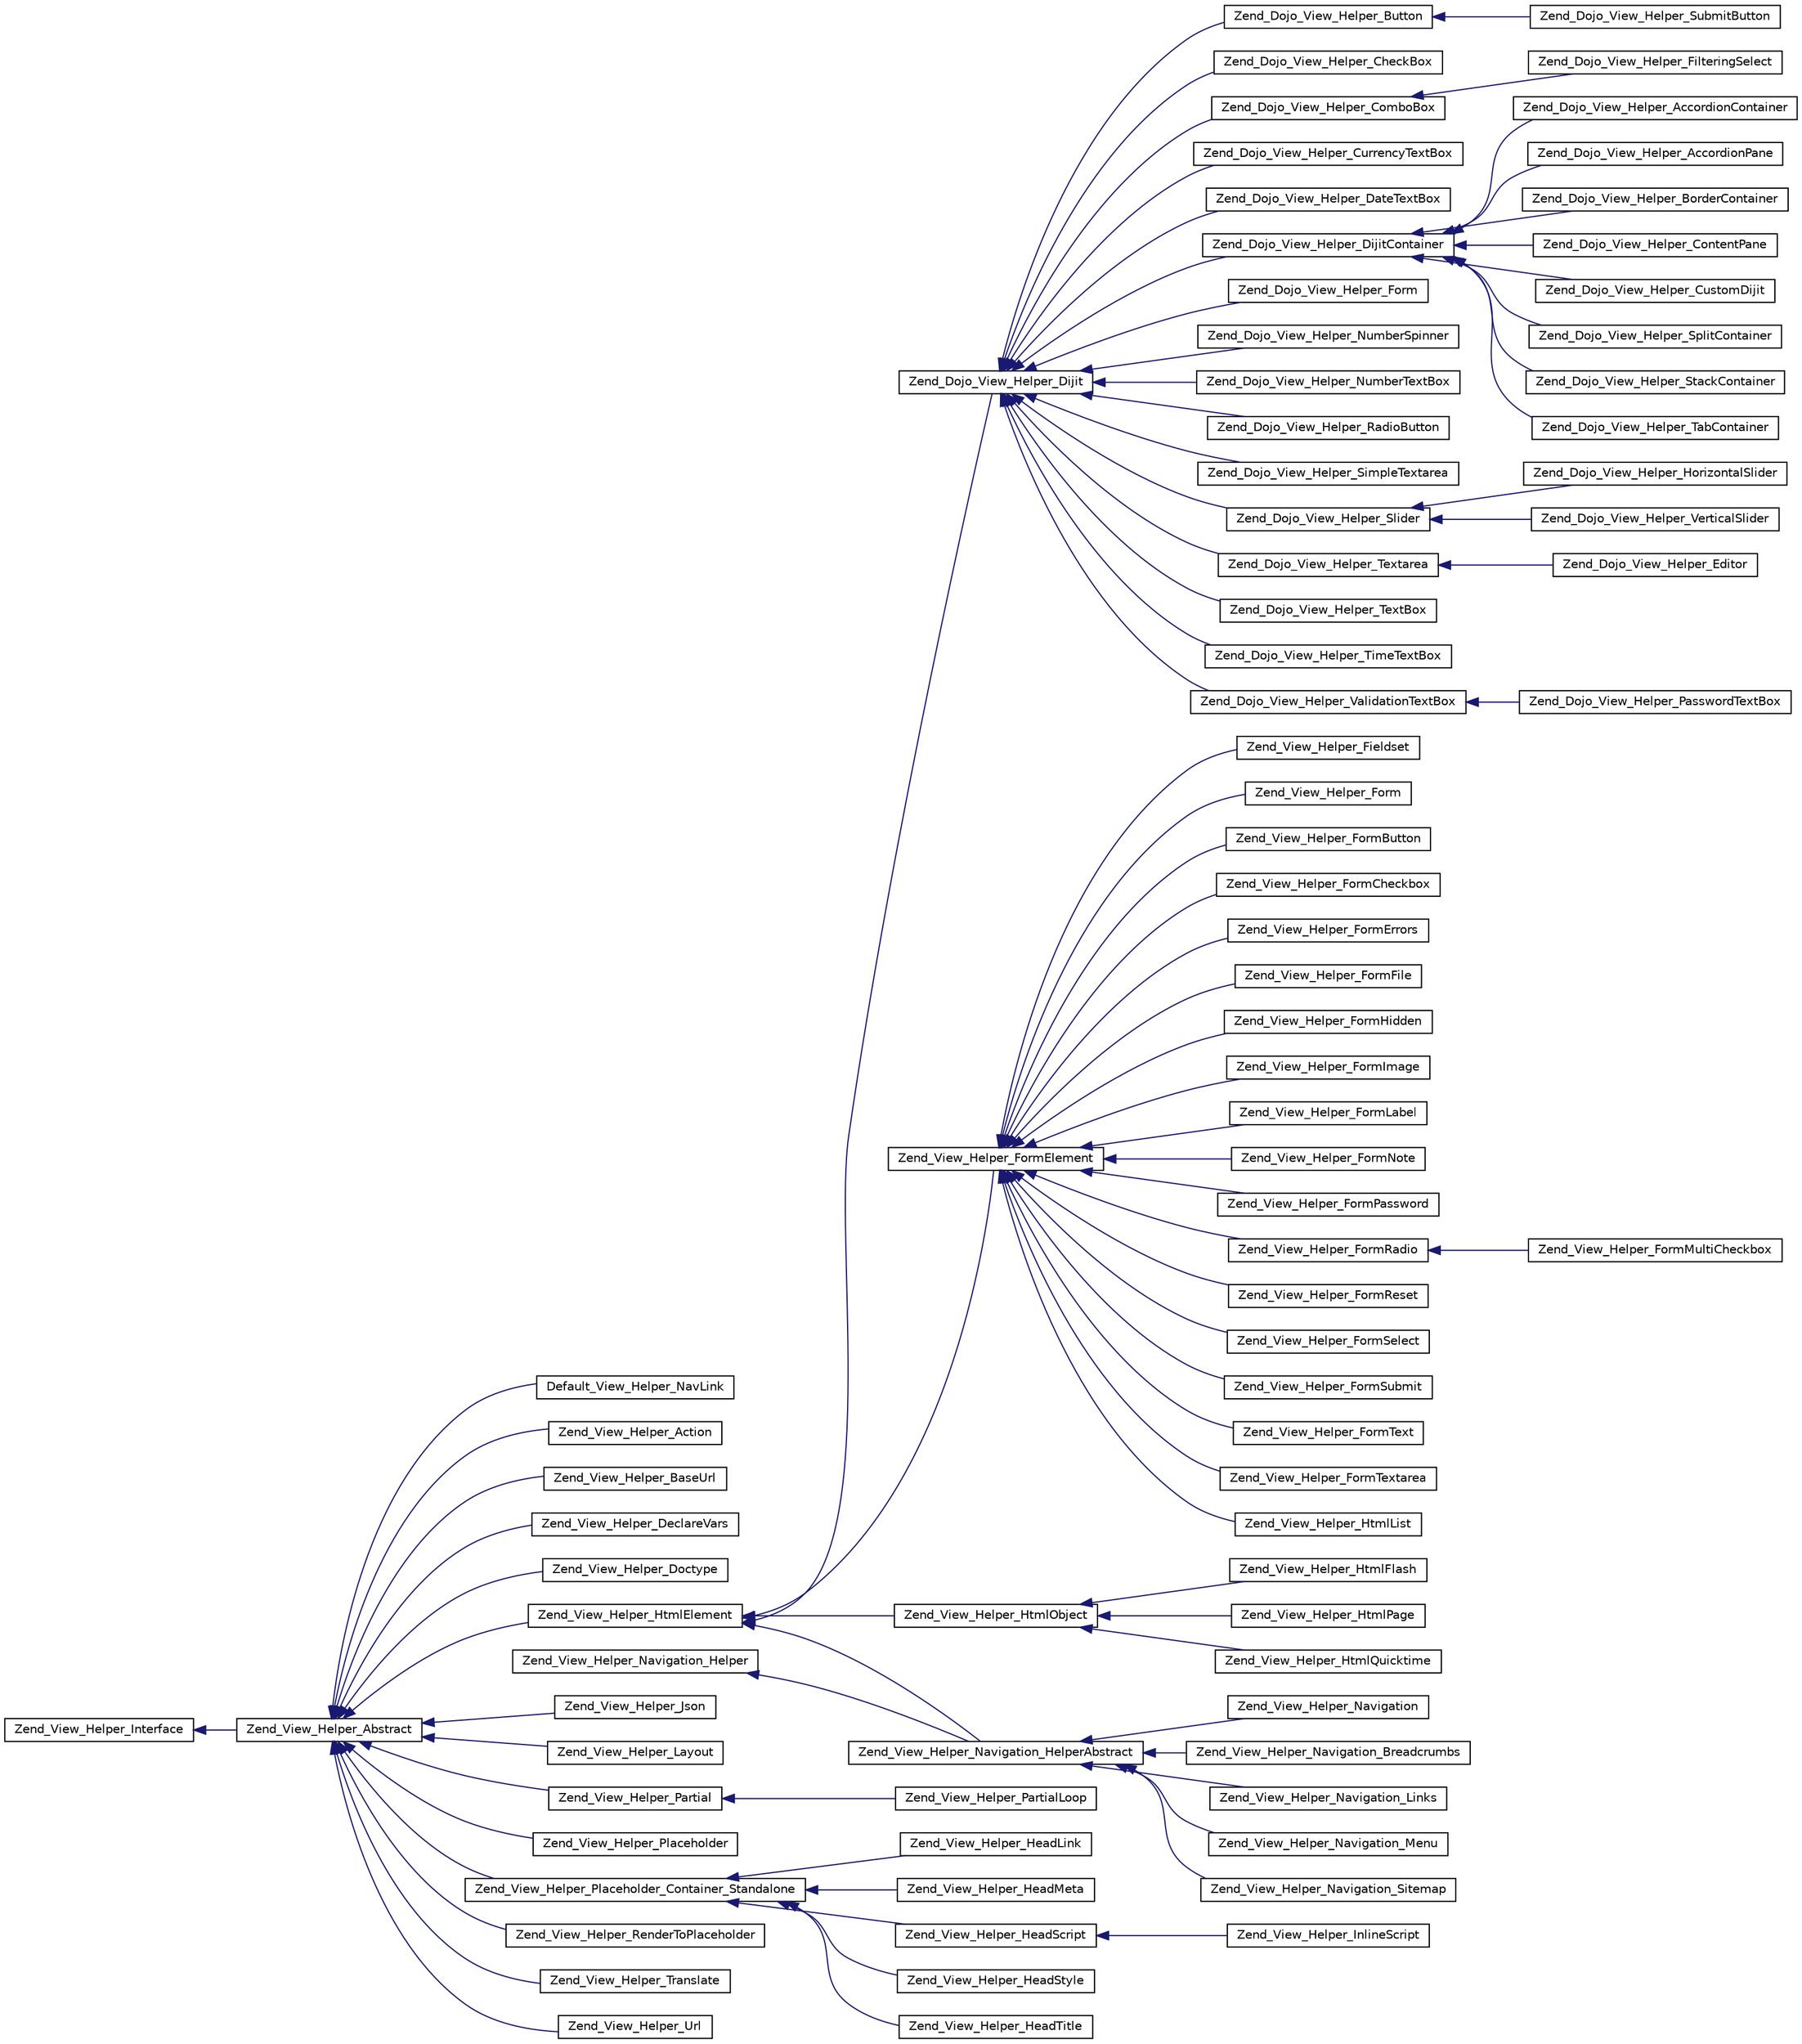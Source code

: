 digraph G
{
  edge [fontname="Helvetica",fontsize="10",labelfontname="Helvetica",labelfontsize="10"];
  node [fontname="Helvetica",fontsize="10",shape=record];
  rankdir="LR";
  Node1 [label="Zend_View_Helper_Interface",height=0.2,width=0.4,color="black", fillcolor="white", style="filled",URL="$interface_zend___view___helper___interface.html"];
  Node1 -> Node2 [dir="back",color="midnightblue",fontsize="10",style="solid",fontname="Helvetica"];
  Node2 [label="Zend_View_Helper_Abstract",height=0.2,width=0.4,color="black", fillcolor="white", style="filled",URL="$class_zend___view___helper___abstract.html"];
  Node2 -> Node3 [dir="back",color="midnightblue",fontsize="10",style="solid",fontname="Helvetica"];
  Node3 [label="Default_View_Helper_NavLink",height=0.2,width=0.4,color="black", fillcolor="white", style="filled",URL="$class_default___view___helper___nav_link.html"];
  Node2 -> Node4 [dir="back",color="midnightblue",fontsize="10",style="solid",fontname="Helvetica"];
  Node4 [label="Zend_View_Helper_Action",height=0.2,width=0.4,color="black", fillcolor="white", style="filled",URL="$class_zend___view___helper___action.html"];
  Node2 -> Node5 [dir="back",color="midnightblue",fontsize="10",style="solid",fontname="Helvetica"];
  Node5 [label="Zend_View_Helper_BaseUrl",height=0.2,width=0.4,color="black", fillcolor="white", style="filled",URL="$class_zend___view___helper___base_url.html"];
  Node2 -> Node6 [dir="back",color="midnightblue",fontsize="10",style="solid",fontname="Helvetica"];
  Node6 [label="Zend_View_Helper_DeclareVars",height=0.2,width=0.4,color="black", fillcolor="white", style="filled",URL="$class_zend___view___helper___declare_vars.html"];
  Node2 -> Node7 [dir="back",color="midnightblue",fontsize="10",style="solid",fontname="Helvetica"];
  Node7 [label="Zend_View_Helper_Doctype",height=0.2,width=0.4,color="black", fillcolor="white", style="filled",URL="$class_zend___view___helper___doctype.html"];
  Node2 -> Node8 [dir="back",color="midnightblue",fontsize="10",style="solid",fontname="Helvetica"];
  Node8 [label="Zend_View_Helper_HtmlElement",height=0.2,width=0.4,color="black", fillcolor="white", style="filled",URL="$class_zend___view___helper___html_element.html"];
  Node8 -> Node9 [dir="back",color="midnightblue",fontsize="10",style="solid",fontname="Helvetica"];
  Node9 [label="Zend_Dojo_View_Helper_Dijit",height=0.2,width=0.4,color="black", fillcolor="white", style="filled",URL="$class_zend___dojo___view___helper___dijit.html"];
  Node9 -> Node10 [dir="back",color="midnightblue",fontsize="10",style="solid",fontname="Helvetica"];
  Node10 [label="Zend_Dojo_View_Helper_Button",height=0.2,width=0.4,color="black", fillcolor="white", style="filled",URL="$class_zend___dojo___view___helper___button.html"];
  Node10 -> Node11 [dir="back",color="midnightblue",fontsize="10",style="solid",fontname="Helvetica"];
  Node11 [label="Zend_Dojo_View_Helper_SubmitButton",height=0.2,width=0.4,color="black", fillcolor="white", style="filled",URL="$class_zend___dojo___view___helper___submit_button.html"];
  Node9 -> Node12 [dir="back",color="midnightblue",fontsize="10",style="solid",fontname="Helvetica"];
  Node12 [label="Zend_Dojo_View_Helper_CheckBox",height=0.2,width=0.4,color="black", fillcolor="white", style="filled",URL="$class_zend___dojo___view___helper___check_box.html"];
  Node9 -> Node13 [dir="back",color="midnightblue",fontsize="10",style="solid",fontname="Helvetica"];
  Node13 [label="Zend_Dojo_View_Helper_ComboBox",height=0.2,width=0.4,color="black", fillcolor="white", style="filled",URL="$class_zend___dojo___view___helper___combo_box.html"];
  Node13 -> Node14 [dir="back",color="midnightblue",fontsize="10",style="solid",fontname="Helvetica"];
  Node14 [label="Zend_Dojo_View_Helper_FilteringSelect",height=0.2,width=0.4,color="black", fillcolor="white", style="filled",URL="$class_zend___dojo___view___helper___filtering_select.html"];
  Node9 -> Node15 [dir="back",color="midnightblue",fontsize="10",style="solid",fontname="Helvetica"];
  Node15 [label="Zend_Dojo_View_Helper_CurrencyTextBox",height=0.2,width=0.4,color="black", fillcolor="white", style="filled",URL="$class_zend___dojo___view___helper___currency_text_box.html"];
  Node9 -> Node16 [dir="back",color="midnightblue",fontsize="10",style="solid",fontname="Helvetica"];
  Node16 [label="Zend_Dojo_View_Helper_DateTextBox",height=0.2,width=0.4,color="black", fillcolor="white", style="filled",URL="$class_zend___dojo___view___helper___date_text_box.html"];
  Node9 -> Node17 [dir="back",color="midnightblue",fontsize="10",style="solid",fontname="Helvetica"];
  Node17 [label="Zend_Dojo_View_Helper_DijitContainer",height=0.2,width=0.4,color="black", fillcolor="white", style="filled",URL="$class_zend___dojo___view___helper___dijit_container.html"];
  Node17 -> Node18 [dir="back",color="midnightblue",fontsize="10",style="solid",fontname="Helvetica"];
  Node18 [label="Zend_Dojo_View_Helper_AccordionContainer",height=0.2,width=0.4,color="black", fillcolor="white", style="filled",URL="$class_zend___dojo___view___helper___accordion_container.html"];
  Node17 -> Node19 [dir="back",color="midnightblue",fontsize="10",style="solid",fontname="Helvetica"];
  Node19 [label="Zend_Dojo_View_Helper_AccordionPane",height=0.2,width=0.4,color="black", fillcolor="white", style="filled",URL="$class_zend___dojo___view___helper___accordion_pane.html"];
  Node17 -> Node20 [dir="back",color="midnightblue",fontsize="10",style="solid",fontname="Helvetica"];
  Node20 [label="Zend_Dojo_View_Helper_BorderContainer",height=0.2,width=0.4,color="black", fillcolor="white", style="filled",URL="$class_zend___dojo___view___helper___border_container.html"];
  Node17 -> Node21 [dir="back",color="midnightblue",fontsize="10",style="solid",fontname="Helvetica"];
  Node21 [label="Zend_Dojo_View_Helper_ContentPane",height=0.2,width=0.4,color="black", fillcolor="white", style="filled",URL="$class_zend___dojo___view___helper___content_pane.html"];
  Node17 -> Node22 [dir="back",color="midnightblue",fontsize="10",style="solid",fontname="Helvetica"];
  Node22 [label="Zend_Dojo_View_Helper_CustomDijit",height=0.2,width=0.4,color="black", fillcolor="white", style="filled",URL="$class_zend___dojo___view___helper___custom_dijit.html"];
  Node17 -> Node23 [dir="back",color="midnightblue",fontsize="10",style="solid",fontname="Helvetica"];
  Node23 [label="Zend_Dojo_View_Helper_SplitContainer",height=0.2,width=0.4,color="black", fillcolor="white", style="filled",URL="$class_zend___dojo___view___helper___split_container.html"];
  Node17 -> Node24 [dir="back",color="midnightblue",fontsize="10",style="solid",fontname="Helvetica"];
  Node24 [label="Zend_Dojo_View_Helper_StackContainer",height=0.2,width=0.4,color="black", fillcolor="white", style="filled",URL="$class_zend___dojo___view___helper___stack_container.html"];
  Node17 -> Node25 [dir="back",color="midnightblue",fontsize="10",style="solid",fontname="Helvetica"];
  Node25 [label="Zend_Dojo_View_Helper_TabContainer",height=0.2,width=0.4,color="black", fillcolor="white", style="filled",URL="$class_zend___dojo___view___helper___tab_container.html"];
  Node9 -> Node26 [dir="back",color="midnightblue",fontsize="10",style="solid",fontname="Helvetica"];
  Node26 [label="Zend_Dojo_View_Helper_Form",height=0.2,width=0.4,color="black", fillcolor="white", style="filled",URL="$class_zend___dojo___view___helper___form.html"];
  Node9 -> Node27 [dir="back",color="midnightblue",fontsize="10",style="solid",fontname="Helvetica"];
  Node27 [label="Zend_Dojo_View_Helper_NumberSpinner",height=0.2,width=0.4,color="black", fillcolor="white", style="filled",URL="$class_zend___dojo___view___helper___number_spinner.html"];
  Node9 -> Node28 [dir="back",color="midnightblue",fontsize="10",style="solid",fontname="Helvetica"];
  Node28 [label="Zend_Dojo_View_Helper_NumberTextBox",height=0.2,width=0.4,color="black", fillcolor="white", style="filled",URL="$class_zend___dojo___view___helper___number_text_box.html"];
  Node9 -> Node29 [dir="back",color="midnightblue",fontsize="10",style="solid",fontname="Helvetica"];
  Node29 [label="Zend_Dojo_View_Helper_RadioButton",height=0.2,width=0.4,color="black", fillcolor="white", style="filled",URL="$class_zend___dojo___view___helper___radio_button.html"];
  Node9 -> Node30 [dir="back",color="midnightblue",fontsize="10",style="solid",fontname="Helvetica"];
  Node30 [label="Zend_Dojo_View_Helper_SimpleTextarea",height=0.2,width=0.4,color="black", fillcolor="white", style="filled",URL="$class_zend___dojo___view___helper___simple_textarea.html"];
  Node9 -> Node31 [dir="back",color="midnightblue",fontsize="10",style="solid",fontname="Helvetica"];
  Node31 [label="Zend_Dojo_View_Helper_Slider",height=0.2,width=0.4,color="black", fillcolor="white", style="filled",URL="$class_zend___dojo___view___helper___slider.html"];
  Node31 -> Node32 [dir="back",color="midnightblue",fontsize="10",style="solid",fontname="Helvetica"];
  Node32 [label="Zend_Dojo_View_Helper_HorizontalSlider",height=0.2,width=0.4,color="black", fillcolor="white", style="filled",URL="$class_zend___dojo___view___helper___horizontal_slider.html"];
  Node31 -> Node33 [dir="back",color="midnightblue",fontsize="10",style="solid",fontname="Helvetica"];
  Node33 [label="Zend_Dojo_View_Helper_VerticalSlider",height=0.2,width=0.4,color="black", fillcolor="white", style="filled",URL="$class_zend___dojo___view___helper___vertical_slider.html"];
  Node9 -> Node34 [dir="back",color="midnightblue",fontsize="10",style="solid",fontname="Helvetica"];
  Node34 [label="Zend_Dojo_View_Helper_Textarea",height=0.2,width=0.4,color="black", fillcolor="white", style="filled",URL="$class_zend___dojo___view___helper___textarea.html"];
  Node34 -> Node35 [dir="back",color="midnightblue",fontsize="10",style="solid",fontname="Helvetica"];
  Node35 [label="Zend_Dojo_View_Helper_Editor",height=0.2,width=0.4,color="black", fillcolor="white", style="filled",URL="$class_zend___dojo___view___helper___editor.html"];
  Node9 -> Node36 [dir="back",color="midnightblue",fontsize="10",style="solid",fontname="Helvetica"];
  Node36 [label="Zend_Dojo_View_Helper_TextBox",height=0.2,width=0.4,color="black", fillcolor="white", style="filled",URL="$class_zend___dojo___view___helper___text_box.html"];
  Node9 -> Node37 [dir="back",color="midnightblue",fontsize="10",style="solid",fontname="Helvetica"];
  Node37 [label="Zend_Dojo_View_Helper_TimeTextBox",height=0.2,width=0.4,color="black", fillcolor="white", style="filled",URL="$class_zend___dojo___view___helper___time_text_box.html"];
  Node9 -> Node38 [dir="back",color="midnightblue",fontsize="10",style="solid",fontname="Helvetica"];
  Node38 [label="Zend_Dojo_View_Helper_ValidationTextBox",height=0.2,width=0.4,color="black", fillcolor="white", style="filled",URL="$class_zend___dojo___view___helper___validation_text_box.html"];
  Node38 -> Node39 [dir="back",color="midnightblue",fontsize="10",style="solid",fontname="Helvetica"];
  Node39 [label="Zend_Dojo_View_Helper_PasswordTextBox",height=0.2,width=0.4,color="black", fillcolor="white", style="filled",URL="$class_zend___dojo___view___helper___password_text_box.html"];
  Node8 -> Node40 [dir="back",color="midnightblue",fontsize="10",style="solid",fontname="Helvetica"];
  Node40 [label="Zend_View_Helper_FormElement",height=0.2,width=0.4,color="black", fillcolor="white", style="filled",URL="$class_zend___view___helper___form_element.html"];
  Node40 -> Node41 [dir="back",color="midnightblue",fontsize="10",style="solid",fontname="Helvetica"];
  Node41 [label="Zend_View_Helper_Fieldset",height=0.2,width=0.4,color="black", fillcolor="white", style="filled",URL="$class_zend___view___helper___fieldset.html"];
  Node40 -> Node42 [dir="back",color="midnightblue",fontsize="10",style="solid",fontname="Helvetica"];
  Node42 [label="Zend_View_Helper_Form",height=0.2,width=0.4,color="black", fillcolor="white", style="filled",URL="$class_zend___view___helper___form.html"];
  Node40 -> Node43 [dir="back",color="midnightblue",fontsize="10",style="solid",fontname="Helvetica"];
  Node43 [label="Zend_View_Helper_FormButton",height=0.2,width=0.4,color="black", fillcolor="white", style="filled",URL="$class_zend___view___helper___form_button.html"];
  Node40 -> Node44 [dir="back",color="midnightblue",fontsize="10",style="solid",fontname="Helvetica"];
  Node44 [label="Zend_View_Helper_FormCheckbox",height=0.2,width=0.4,color="black", fillcolor="white", style="filled",URL="$class_zend___view___helper___form_checkbox.html"];
  Node40 -> Node45 [dir="back",color="midnightblue",fontsize="10",style="solid",fontname="Helvetica"];
  Node45 [label="Zend_View_Helper_FormErrors",height=0.2,width=0.4,color="black", fillcolor="white", style="filled",URL="$class_zend___view___helper___form_errors.html"];
  Node40 -> Node46 [dir="back",color="midnightblue",fontsize="10",style="solid",fontname="Helvetica"];
  Node46 [label="Zend_View_Helper_FormFile",height=0.2,width=0.4,color="black", fillcolor="white", style="filled",URL="$class_zend___view___helper___form_file.html"];
  Node40 -> Node47 [dir="back",color="midnightblue",fontsize="10",style="solid",fontname="Helvetica"];
  Node47 [label="Zend_View_Helper_FormHidden",height=0.2,width=0.4,color="black", fillcolor="white", style="filled",URL="$class_zend___view___helper___form_hidden.html"];
  Node40 -> Node48 [dir="back",color="midnightblue",fontsize="10",style="solid",fontname="Helvetica"];
  Node48 [label="Zend_View_Helper_FormImage",height=0.2,width=0.4,color="black", fillcolor="white", style="filled",URL="$class_zend___view___helper___form_image.html"];
  Node40 -> Node49 [dir="back",color="midnightblue",fontsize="10",style="solid",fontname="Helvetica"];
  Node49 [label="Zend_View_Helper_FormLabel",height=0.2,width=0.4,color="black", fillcolor="white", style="filled",URL="$class_zend___view___helper___form_label.html"];
  Node40 -> Node50 [dir="back",color="midnightblue",fontsize="10",style="solid",fontname="Helvetica"];
  Node50 [label="Zend_View_Helper_FormNote",height=0.2,width=0.4,color="black", fillcolor="white", style="filled",URL="$class_zend___view___helper___form_note.html"];
  Node40 -> Node51 [dir="back",color="midnightblue",fontsize="10",style="solid",fontname="Helvetica"];
  Node51 [label="Zend_View_Helper_FormPassword",height=0.2,width=0.4,color="black", fillcolor="white", style="filled",URL="$class_zend___view___helper___form_password.html"];
  Node40 -> Node52 [dir="back",color="midnightblue",fontsize="10",style="solid",fontname="Helvetica"];
  Node52 [label="Zend_View_Helper_FormRadio",height=0.2,width=0.4,color="black", fillcolor="white", style="filled",URL="$class_zend___view___helper___form_radio.html"];
  Node52 -> Node53 [dir="back",color="midnightblue",fontsize="10",style="solid",fontname="Helvetica"];
  Node53 [label="Zend_View_Helper_FormMultiCheckbox",height=0.2,width=0.4,color="black", fillcolor="white", style="filled",URL="$class_zend___view___helper___form_multi_checkbox.html"];
  Node40 -> Node54 [dir="back",color="midnightblue",fontsize="10",style="solid",fontname="Helvetica"];
  Node54 [label="Zend_View_Helper_FormReset",height=0.2,width=0.4,color="black", fillcolor="white", style="filled",URL="$class_zend___view___helper___form_reset.html"];
  Node40 -> Node55 [dir="back",color="midnightblue",fontsize="10",style="solid",fontname="Helvetica"];
  Node55 [label="Zend_View_Helper_FormSelect",height=0.2,width=0.4,color="black", fillcolor="white", style="filled",URL="$class_zend___view___helper___form_select.html"];
  Node40 -> Node56 [dir="back",color="midnightblue",fontsize="10",style="solid",fontname="Helvetica"];
  Node56 [label="Zend_View_Helper_FormSubmit",height=0.2,width=0.4,color="black", fillcolor="white", style="filled",URL="$class_zend___view___helper___form_submit.html"];
  Node40 -> Node57 [dir="back",color="midnightblue",fontsize="10",style="solid",fontname="Helvetica"];
  Node57 [label="Zend_View_Helper_FormText",height=0.2,width=0.4,color="black", fillcolor="white", style="filled",URL="$class_zend___view___helper___form_text.html"];
  Node40 -> Node58 [dir="back",color="midnightblue",fontsize="10",style="solid",fontname="Helvetica"];
  Node58 [label="Zend_View_Helper_FormTextarea",height=0.2,width=0.4,color="black", fillcolor="white", style="filled",URL="$class_zend___view___helper___form_textarea.html"];
  Node40 -> Node59 [dir="back",color="midnightblue",fontsize="10",style="solid",fontname="Helvetica"];
  Node59 [label="Zend_View_Helper_HtmlList",height=0.2,width=0.4,color="black", fillcolor="white", style="filled",URL="$class_zend___view___helper___html_list.html"];
  Node8 -> Node60 [dir="back",color="midnightblue",fontsize="10",style="solid",fontname="Helvetica"];
  Node60 [label="Zend_View_Helper_HtmlObject",height=0.2,width=0.4,color="black", fillcolor="white", style="filled",URL="$class_zend___view___helper___html_object.html"];
  Node60 -> Node61 [dir="back",color="midnightblue",fontsize="10",style="solid",fontname="Helvetica"];
  Node61 [label="Zend_View_Helper_HtmlFlash",height=0.2,width=0.4,color="black", fillcolor="white", style="filled",URL="$class_zend___view___helper___html_flash.html"];
  Node60 -> Node62 [dir="back",color="midnightblue",fontsize="10",style="solid",fontname="Helvetica"];
  Node62 [label="Zend_View_Helper_HtmlPage",height=0.2,width=0.4,color="black", fillcolor="white", style="filled",URL="$class_zend___view___helper___html_page.html"];
  Node60 -> Node63 [dir="back",color="midnightblue",fontsize="10",style="solid",fontname="Helvetica"];
  Node63 [label="Zend_View_Helper_HtmlQuicktime",height=0.2,width=0.4,color="black", fillcolor="white", style="filled",URL="$class_zend___view___helper___html_quicktime.html"];
  Node8 -> Node64 [dir="back",color="midnightblue",fontsize="10",style="solid",fontname="Helvetica"];
  Node64 [label="Zend_View_Helper_Navigation_HelperAbstract",height=0.2,width=0.4,color="black", fillcolor="white", style="filled",URL="$class_zend___view___helper___navigation___helper_abstract.html"];
  Node64 -> Node65 [dir="back",color="midnightblue",fontsize="10",style="solid",fontname="Helvetica"];
  Node65 [label="Zend_View_Helper_Navigation",height=0.2,width=0.4,color="black", fillcolor="white", style="filled",URL="$class_zend___view___helper___navigation.html"];
  Node64 -> Node66 [dir="back",color="midnightblue",fontsize="10",style="solid",fontname="Helvetica"];
  Node66 [label="Zend_View_Helper_Navigation_Breadcrumbs",height=0.2,width=0.4,color="black", fillcolor="white", style="filled",URL="$class_zend___view___helper___navigation___breadcrumbs.html"];
  Node64 -> Node67 [dir="back",color="midnightblue",fontsize="10",style="solid",fontname="Helvetica"];
  Node67 [label="Zend_View_Helper_Navigation_Links",height=0.2,width=0.4,color="black", fillcolor="white", style="filled",URL="$class_zend___view___helper___navigation___links.html"];
  Node64 -> Node68 [dir="back",color="midnightblue",fontsize="10",style="solid",fontname="Helvetica"];
  Node68 [label="Zend_View_Helper_Navigation_Menu",height=0.2,width=0.4,color="black", fillcolor="white", style="filled",URL="$class_zend___view___helper___navigation___menu.html"];
  Node64 -> Node69 [dir="back",color="midnightblue",fontsize="10",style="solid",fontname="Helvetica"];
  Node69 [label="Zend_View_Helper_Navigation_Sitemap",height=0.2,width=0.4,color="black", fillcolor="white", style="filled",URL="$class_zend___view___helper___navigation___sitemap.html"];
  Node2 -> Node70 [dir="back",color="midnightblue",fontsize="10",style="solid",fontname="Helvetica"];
  Node70 [label="Zend_View_Helper_Json",height=0.2,width=0.4,color="black", fillcolor="white", style="filled",URL="$class_zend___view___helper___json.html"];
  Node2 -> Node71 [dir="back",color="midnightblue",fontsize="10",style="solid",fontname="Helvetica"];
  Node71 [label="Zend_View_Helper_Layout",height=0.2,width=0.4,color="black", fillcolor="white", style="filled",URL="$class_zend___view___helper___layout.html"];
  Node2 -> Node72 [dir="back",color="midnightblue",fontsize="10",style="solid",fontname="Helvetica"];
  Node72 [label="Zend_View_Helper_Partial",height=0.2,width=0.4,color="black", fillcolor="white", style="filled",URL="$class_zend___view___helper___partial.html"];
  Node72 -> Node73 [dir="back",color="midnightblue",fontsize="10",style="solid",fontname="Helvetica"];
  Node73 [label="Zend_View_Helper_PartialLoop",height=0.2,width=0.4,color="black", fillcolor="white", style="filled",URL="$class_zend___view___helper___partial_loop.html"];
  Node2 -> Node74 [dir="back",color="midnightblue",fontsize="10",style="solid",fontname="Helvetica"];
  Node74 [label="Zend_View_Helper_Placeholder",height=0.2,width=0.4,color="black", fillcolor="white", style="filled",URL="$class_zend___view___helper___placeholder.html"];
  Node2 -> Node75 [dir="back",color="midnightblue",fontsize="10",style="solid",fontname="Helvetica"];
  Node75 [label="Zend_View_Helper_Placeholder_Container_Standalone",height=0.2,width=0.4,color="black", fillcolor="white", style="filled",URL="$class_zend___view___helper___placeholder___container___standalone.html"];
  Node75 -> Node76 [dir="back",color="midnightblue",fontsize="10",style="solid",fontname="Helvetica"];
  Node76 [label="Zend_View_Helper_HeadLink",height=0.2,width=0.4,color="black", fillcolor="white", style="filled",URL="$class_zend___view___helper___head_link.html"];
  Node75 -> Node77 [dir="back",color="midnightblue",fontsize="10",style="solid",fontname="Helvetica"];
  Node77 [label="Zend_View_Helper_HeadMeta",height=0.2,width=0.4,color="black", fillcolor="white", style="filled",URL="$class_zend___view___helper___head_meta.html"];
  Node75 -> Node78 [dir="back",color="midnightblue",fontsize="10",style="solid",fontname="Helvetica"];
  Node78 [label="Zend_View_Helper_HeadScript",height=0.2,width=0.4,color="black", fillcolor="white", style="filled",URL="$class_zend___view___helper___head_script.html"];
  Node78 -> Node79 [dir="back",color="midnightblue",fontsize="10",style="solid",fontname="Helvetica"];
  Node79 [label="Zend_View_Helper_InlineScript",height=0.2,width=0.4,color="black", fillcolor="white", style="filled",URL="$class_zend___view___helper___inline_script.html"];
  Node75 -> Node80 [dir="back",color="midnightblue",fontsize="10",style="solid",fontname="Helvetica"];
  Node80 [label="Zend_View_Helper_HeadStyle",height=0.2,width=0.4,color="black", fillcolor="white", style="filled",URL="$class_zend___view___helper___head_style.html"];
  Node75 -> Node81 [dir="back",color="midnightblue",fontsize="10",style="solid",fontname="Helvetica"];
  Node81 [label="Zend_View_Helper_HeadTitle",height=0.2,width=0.4,color="black", fillcolor="white", style="filled",URL="$class_zend___view___helper___head_title.html"];
  Node2 -> Node82 [dir="back",color="midnightblue",fontsize="10",style="solid",fontname="Helvetica"];
  Node82 [label="Zend_View_Helper_RenderToPlaceholder",height=0.2,width=0.4,color="black", fillcolor="white", style="filled",URL="$class_zend___view___helper___render_to_placeholder.html"];
  Node2 -> Node83 [dir="back",color="midnightblue",fontsize="10",style="solid",fontname="Helvetica"];
  Node83 [label="Zend_View_Helper_Translate",height=0.2,width=0.4,color="black", fillcolor="white", style="filled",URL="$class_zend___view___helper___translate.html"];
  Node2 -> Node84 [dir="back",color="midnightblue",fontsize="10",style="solid",fontname="Helvetica"];
  Node84 [label="Zend_View_Helper_Url",height=0.2,width=0.4,color="black", fillcolor="white", style="filled",URL="$class_zend___view___helper___url.html"];
  Node85 [label="Zend_View_Helper_Navigation_Helper",height=0.2,width=0.4,color="black", fillcolor="white", style="filled",URL="$interface_zend___view___helper___navigation___helper.html"];
  Node85 -> Node64 [dir="back",color="midnightblue",fontsize="10",style="solid",fontname="Helvetica"];
}
